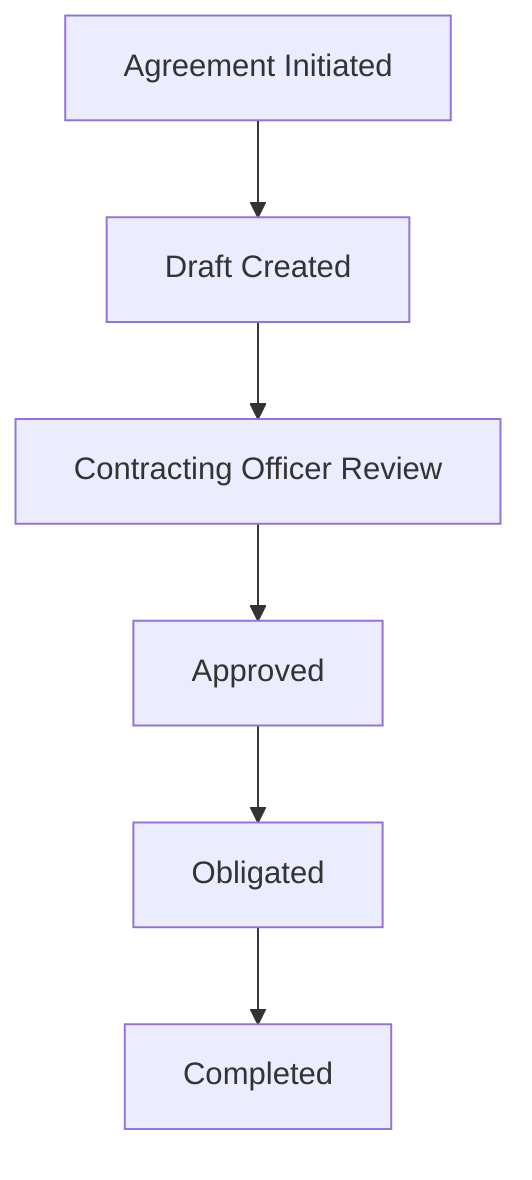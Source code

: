 graph TD
    Start[Agreement Initiated] --> Draft[Draft Created]
    Draft --> CO[Contracting Officer Review]
    CO --> Approved
    Approved --> Obligated
    Obligated --> Completed